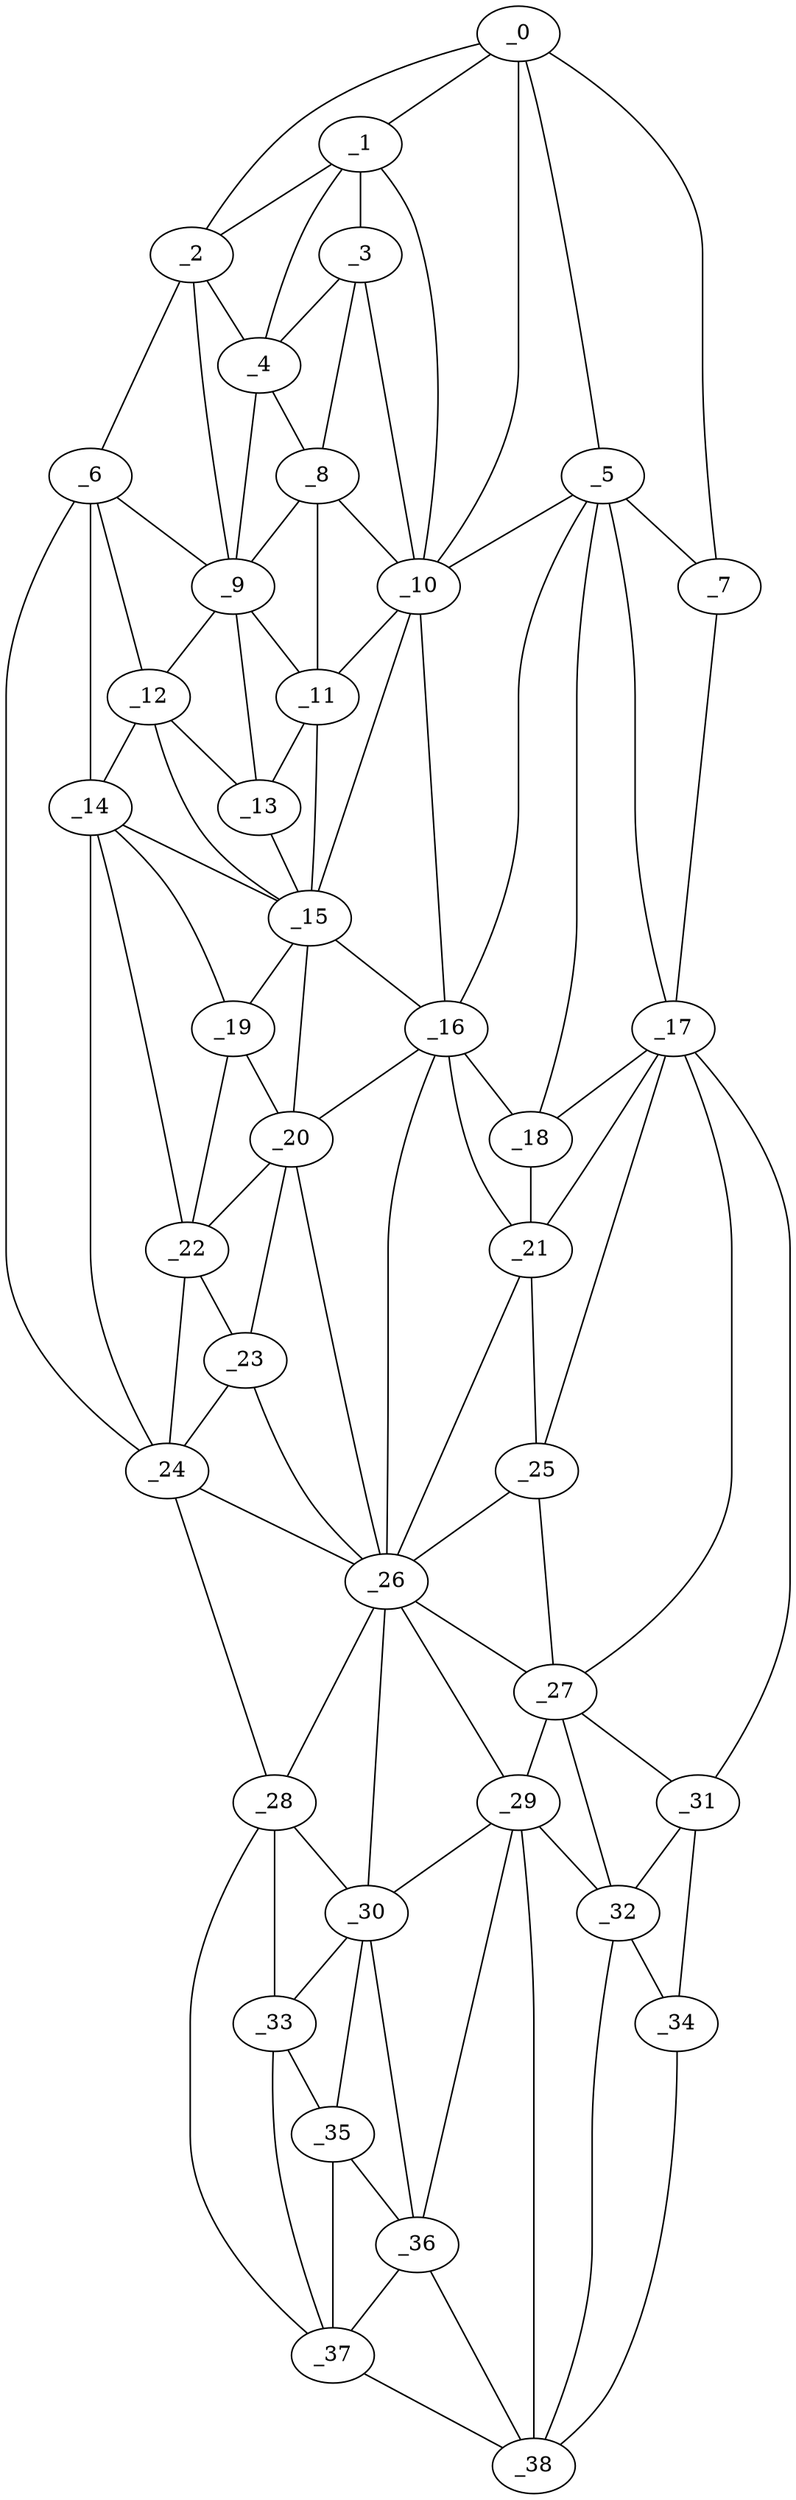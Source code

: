 graph "obj32__45.gxl" {
	_0	 [x=8,
		y=38];
	_1	 [x=19,
		y=66];
	_0 -- _1	 [valence=2];
	_2	 [x=20,
		y=80];
	_0 -- _2	 [valence=1];
	_5	 [x=30,
		y=23];
	_0 -- _5	 [valence=2];
	_7	 [x=31,
		y=18];
	_0 -- _7	 [valence=1];
	_10	 [x=37,
		y=48];
	_0 -- _10	 [valence=2];
	_1 -- _2	 [valence=1];
	_3	 [x=25,
		y=66];
	_1 -- _3	 [valence=2];
	_4	 [x=25,
		y=72];
	_1 -- _4	 [valence=2];
	_1 -- _10	 [valence=2];
	_2 -- _4	 [valence=2];
	_6	 [x=30,
		y=84];
	_2 -- _6	 [valence=1];
	_9	 [x=32,
		y=76];
	_2 -- _9	 [valence=2];
	_3 -- _4	 [valence=2];
	_8	 [x=32,
		y=68];
	_3 -- _8	 [valence=2];
	_3 -- _10	 [valence=2];
	_4 -- _8	 [valence=1];
	_4 -- _9	 [valence=2];
	_5 -- _7	 [valence=2];
	_5 -- _10	 [valence=2];
	_16	 [x=54,
		y=40];
	_5 -- _16	 [valence=2];
	_17	 [x=55,
		y=16];
	_5 -- _17	 [valence=2];
	_18	 [x=56,
		y=30];
	_5 -- _18	 [valence=2];
	_6 -- _9	 [valence=1];
	_12	 [x=41,
		y=82];
	_6 -- _12	 [valence=2];
	_14	 [x=52,
		y=86];
	_6 -- _14	 [valence=1];
	_24	 [x=73,
		y=88];
	_6 -- _24	 [valence=1];
	_7 -- _17	 [valence=1];
	_8 -- _9	 [valence=1];
	_8 -- _10	 [valence=1];
	_11	 [x=37,
		y=68];
	_8 -- _11	 [valence=2];
	_9 -- _11	 [valence=2];
	_9 -- _12	 [valence=2];
	_13	 [x=42,
		y=75];
	_9 -- _13	 [valence=1];
	_10 -- _11	 [valence=2];
	_15	 [x=53,
		y=76];
	_10 -- _15	 [valence=2];
	_10 -- _16	 [valence=1];
	_11 -- _13	 [valence=1];
	_11 -- _15	 [valence=2];
	_12 -- _13	 [valence=2];
	_12 -- _14	 [valence=2];
	_12 -- _15	 [valence=1];
	_13 -- _15	 [valence=2];
	_14 -- _15	 [valence=2];
	_19	 [x=59,
		y=85];
	_14 -- _19	 [valence=1];
	_22	 [x=66,
		y=87];
	_14 -- _22	 [valence=2];
	_14 -- _24	 [valence=2];
	_15 -- _16	 [valence=2];
	_15 -- _19	 [valence=1];
	_20	 [x=62,
		y=76];
	_15 -- _20	 [valence=2];
	_16 -- _18	 [valence=1];
	_16 -- _20	 [valence=2];
	_21	 [x=66,
		y=35];
	_16 -- _21	 [valence=2];
	_26	 [x=74,
		y=71];
	_16 -- _26	 [valence=1];
	_17 -- _18	 [valence=2];
	_17 -- _21	 [valence=2];
	_25	 [x=74,
		y=34];
	_17 -- _25	 [valence=1];
	_27	 [x=94,
		y=37];
	_17 -- _27	 [valence=2];
	_31	 [x=100,
		y=36];
	_17 -- _31	 [valence=1];
	_18 -- _21	 [valence=1];
	_19 -- _20	 [valence=2];
	_19 -- _22	 [valence=2];
	_20 -- _22	 [valence=2];
	_23	 [x=69,
		y=77];
	_20 -- _23	 [valence=2];
	_20 -- _26	 [valence=2];
	_21 -- _25	 [valence=2];
	_21 -- _26	 [valence=2];
	_22 -- _23	 [valence=2];
	_22 -- _24	 [valence=1];
	_23 -- _24	 [valence=2];
	_23 -- _26	 [valence=2];
	_24 -- _26	 [valence=2];
	_28	 [x=97,
		y=88];
	_24 -- _28	 [valence=1];
	_25 -- _26	 [valence=1];
	_25 -- _27	 [valence=2];
	_26 -- _27	 [valence=2];
	_26 -- _28	 [valence=1];
	_29	 [x=98,
		y=67];
	_26 -- _29	 [valence=1];
	_30	 [x=99,
		y=74];
	_26 -- _30	 [valence=2];
	_27 -- _29	 [valence=2];
	_27 -- _31	 [valence=2];
	_32	 [x=105,
		y=44];
	_27 -- _32	 [valence=2];
	_28 -- _30	 [valence=1];
	_33	 [x=110,
		y=83];
	_28 -- _33	 [valence=2];
	_37	 [x=121,
		y=82];
	_28 -- _37	 [valence=1];
	_29 -- _30	 [valence=1];
	_29 -- _32	 [valence=2];
	_36	 [x=120,
		y=72];
	_29 -- _36	 [valence=2];
	_38	 [x=122,
		y=50];
	_29 -- _38	 [valence=2];
	_30 -- _33	 [valence=2];
	_35	 [x=116,
		y=80];
	_30 -- _35	 [valence=2];
	_30 -- _36	 [valence=2];
	_31 -- _32	 [valence=1];
	_34	 [x=114,
		y=43];
	_31 -- _34	 [valence=1];
	_32 -- _34	 [valence=2];
	_32 -- _38	 [valence=2];
	_33 -- _35	 [valence=1];
	_33 -- _37	 [valence=1];
	_34 -- _38	 [valence=1];
	_35 -- _36	 [valence=1];
	_35 -- _37	 [valence=2];
	_36 -- _37	 [valence=2];
	_36 -- _38	 [valence=2];
	_37 -- _38	 [valence=1];
}
